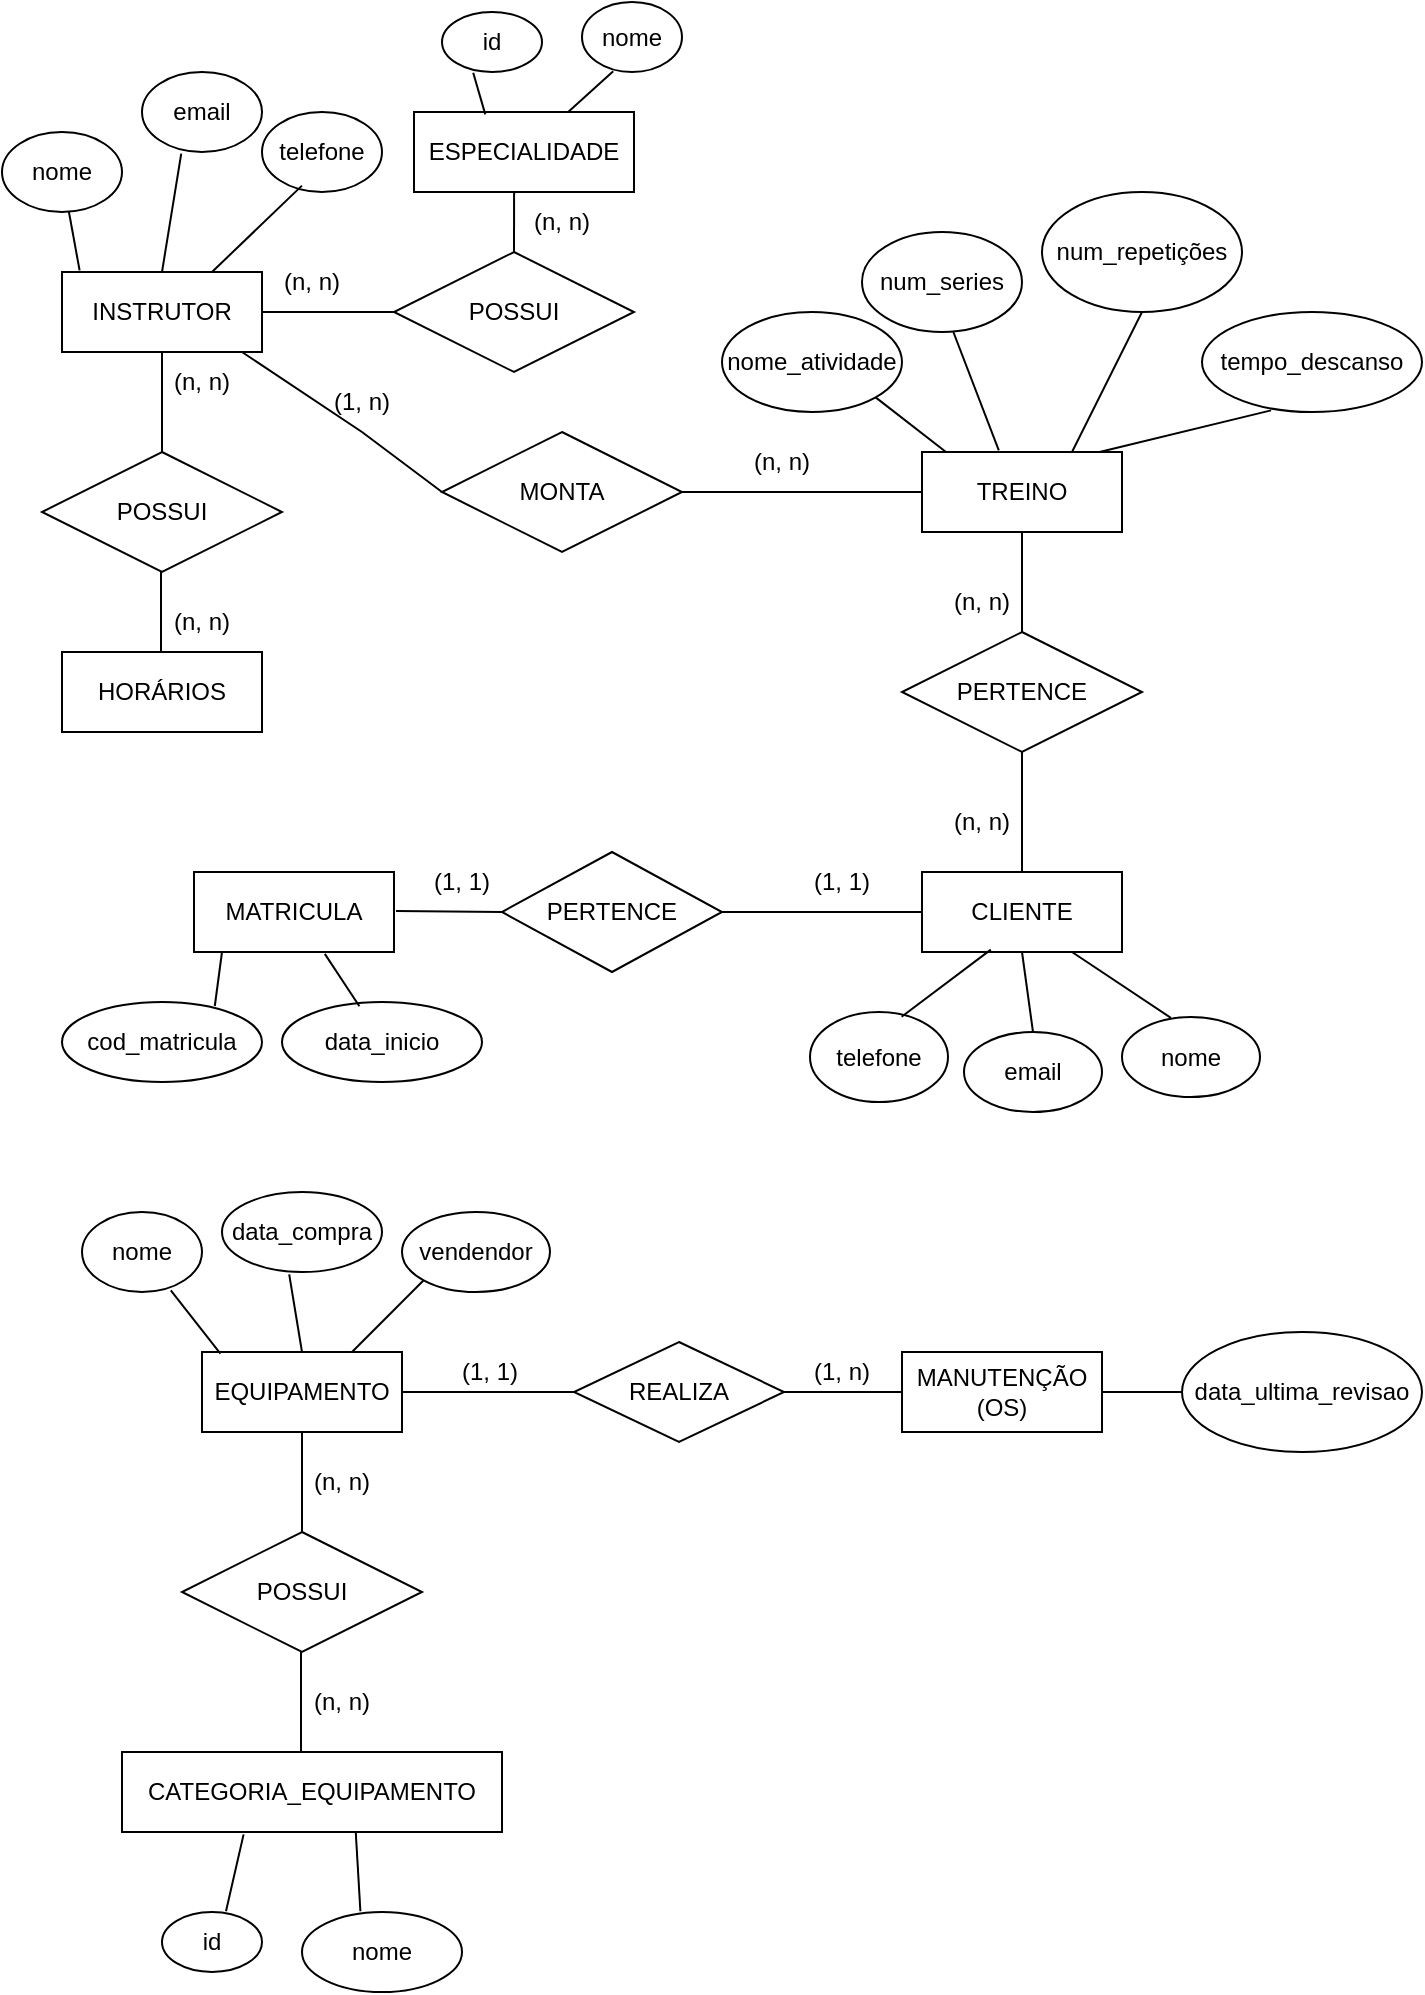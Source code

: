 <mxfile version="23.1.1" type="github">
  <diagram name="Página-1" id="PZbxfM9SncY2pCMzYws2">
    <mxGraphModel dx="743" dy="390" grid="1" gridSize="10" guides="1" tooltips="1" connect="1" arrows="1" fold="1" page="1" pageScale="1" pageWidth="827" pageHeight="1169" math="0" shadow="0">
      <root>
        <mxCell id="0" />
        <mxCell id="1" parent="0" />
        <mxCell id="xPmQs6dkGCCImseQwBen-8" value="INSTRUTOR" style="whiteSpace=wrap;html=1;align=center;" parent="1" vertex="1">
          <mxGeometry x="40" y="140" width="100" height="40" as="geometry" />
        </mxCell>
        <mxCell id="xPmQs6dkGCCImseQwBen-9" value="MATRICULA" style="whiteSpace=wrap;html=1;align=center;" parent="1" vertex="1">
          <mxGeometry x="106" y="440" width="100" height="40" as="geometry" />
        </mxCell>
        <mxCell id="xPmQs6dkGCCImseQwBen-10" value="TREINO" style="whiteSpace=wrap;html=1;align=center;" parent="1" vertex="1">
          <mxGeometry x="470" y="230" width="100" height="40" as="geometry" />
        </mxCell>
        <mxCell id="xPmQs6dkGCCImseQwBen-11" value="EQUIPAMENTO" style="whiteSpace=wrap;html=1;align=center;" parent="1" vertex="1">
          <mxGeometry x="110" y="680" width="100" height="40" as="geometry" />
        </mxCell>
        <mxCell id="xPmQs6dkGCCImseQwBen-12" value="MANUTENÇÃO (OS)" style="whiteSpace=wrap;html=1;align=center;" parent="1" vertex="1">
          <mxGeometry x="460" y="680" width="100" height="40" as="geometry" />
        </mxCell>
        <mxCell id="xPmQs6dkGCCImseQwBen-13" value="CLIENTE" style="whiteSpace=wrap;html=1;align=center;" parent="1" vertex="1">
          <mxGeometry x="470" y="440" width="100" height="40" as="geometry" />
        </mxCell>
        <mxCell id="xPmQs6dkGCCImseQwBen-14" value="nome" style="ellipse;whiteSpace=wrap;html=1;align=center;" parent="1" vertex="1">
          <mxGeometry x="10" y="70" width="60" height="40" as="geometry" />
        </mxCell>
        <mxCell id="xPmQs6dkGCCImseQwBen-19" value="email" style="ellipse;whiteSpace=wrap;html=1;align=center;" parent="1" vertex="1">
          <mxGeometry x="80" y="40" width="60" height="40" as="geometry" />
        </mxCell>
        <mxCell id="xPmQs6dkGCCImseQwBen-20" value="telefone" style="ellipse;whiteSpace=wrap;html=1;align=center;" parent="1" vertex="1">
          <mxGeometry x="140" y="60" width="60" height="40" as="geometry" />
        </mxCell>
        <mxCell id="xPmQs6dkGCCImseQwBen-26" value="" style="endArrow=none;html=1;rounded=0;entryX=0.088;entryY=-0.02;entryDx=0;entryDy=0;entryPerimeter=0;" parent="1" source="xPmQs6dkGCCImseQwBen-14" target="xPmQs6dkGCCImseQwBen-8" edge="1">
          <mxGeometry relative="1" as="geometry">
            <mxPoint x="10" y="90" as="sourcePoint" />
            <mxPoint x="170" y="90" as="targetPoint" />
          </mxGeometry>
        </mxCell>
        <mxCell id="xPmQs6dkGCCImseQwBen-27" value="" style="endArrow=none;html=1;rounded=0;entryX=0.5;entryY=0;entryDx=0;entryDy=0;exitX=0.327;exitY=1.02;exitDx=0;exitDy=0;exitPerimeter=0;" parent="1" source="xPmQs6dkGCCImseQwBen-19" target="xPmQs6dkGCCImseQwBen-8" edge="1">
          <mxGeometry relative="1" as="geometry">
            <mxPoint x="100" y="60" as="sourcePoint" />
            <mxPoint x="124" y="130" as="targetPoint" />
            <Array as="points" />
          </mxGeometry>
        </mxCell>
        <mxCell id="xPmQs6dkGCCImseQwBen-28" value="" style="endArrow=none;html=1;rounded=0;exitX=0.333;exitY=0.92;exitDx=0;exitDy=0;exitPerimeter=0;entryX=0.75;entryY=0;entryDx=0;entryDy=0;" parent="1" source="xPmQs6dkGCCImseQwBen-20" target="xPmQs6dkGCCImseQwBen-8" edge="1">
          <mxGeometry relative="1" as="geometry">
            <mxPoint x="120" y="60" as="sourcePoint" />
            <mxPoint x="140" y="130" as="targetPoint" />
            <Array as="points" />
          </mxGeometry>
        </mxCell>
        <mxCell id="xPmQs6dkGCCImseQwBen-30" value="HORÁRIOS" style="whiteSpace=wrap;html=1;align=center;" parent="1" vertex="1">
          <mxGeometry x="40" y="330" width="100" height="40" as="geometry" />
        </mxCell>
        <mxCell id="xPmQs6dkGCCImseQwBen-31" value="ESPECIALIDADE" style="whiteSpace=wrap;html=1;align=center;" parent="1" vertex="1">
          <mxGeometry x="216" y="60" width="110" height="40" as="geometry" />
        </mxCell>
        <mxCell id="xPmQs6dkGCCImseQwBen-32" value="POSSUI" style="shape=rhombus;perimeter=rhombusPerimeter;whiteSpace=wrap;html=1;align=center;" parent="1" vertex="1">
          <mxGeometry x="30" y="230" width="120" height="60" as="geometry" />
        </mxCell>
        <mxCell id="xPmQs6dkGCCImseQwBen-33" value="POSSUI" style="shape=rhombus;perimeter=rhombusPerimeter;whiteSpace=wrap;html=1;align=center;" parent="1" vertex="1">
          <mxGeometry x="206" y="130" width="120" height="60" as="geometry" />
        </mxCell>
        <mxCell id="xPmQs6dkGCCImseQwBen-35" value="cod_matricula" style="ellipse;whiteSpace=wrap;html=1;align=center;" parent="1" vertex="1">
          <mxGeometry x="40" y="505" width="100" height="40" as="geometry" />
        </mxCell>
        <mxCell id="xPmQs6dkGCCImseQwBen-36" value="nome_atividade" style="ellipse;whiteSpace=wrap;html=1;align=center;" parent="1" vertex="1">
          <mxGeometry x="370" y="160" width="90" height="50" as="geometry" />
        </mxCell>
        <mxCell id="xPmQs6dkGCCImseQwBen-37" value="id" style="ellipse;whiteSpace=wrap;html=1;align=center;" parent="1" vertex="1">
          <mxGeometry x="230" y="10" width="50" height="30" as="geometry" />
        </mxCell>
        <mxCell id="xPmQs6dkGCCImseQwBen-44" value="" style="endArrow=none;html=1;rounded=0;entryX=1;entryY=0.5;entryDx=0;entryDy=0;exitX=0;exitY=0.5;exitDx=0;exitDy=0;" parent="1" source="xPmQs6dkGCCImseQwBen-33" target="xPmQs6dkGCCImseQwBen-8" edge="1">
          <mxGeometry relative="1" as="geometry">
            <mxPoint x="180" y="57" as="sourcePoint" />
            <mxPoint x="140" y="150" as="targetPoint" />
            <Array as="points" />
          </mxGeometry>
        </mxCell>
        <mxCell id="xPmQs6dkGCCImseQwBen-46" value="" style="endArrow=none;html=1;rounded=0;" parent="1" source="xPmQs6dkGCCImseQwBen-8" target="xPmQs6dkGCCImseQwBen-32" edge="1">
          <mxGeometry relative="1" as="geometry">
            <mxPoint x="117.5" y="160" as="sourcePoint" />
            <mxPoint x="62.5" y="253" as="targetPoint" />
            <Array as="points" />
          </mxGeometry>
        </mxCell>
        <mxCell id="xPmQs6dkGCCImseQwBen-47" value="" style="endArrow=none;html=1;rounded=0;" parent="1" edge="1">
          <mxGeometry relative="1" as="geometry">
            <mxPoint x="89.5" y="290" as="sourcePoint" />
            <mxPoint x="89.5" y="330" as="targetPoint" />
            <Array as="points" />
          </mxGeometry>
        </mxCell>
        <mxCell id="xPmQs6dkGCCImseQwBen-50" value="" style="endArrow=none;html=1;rounded=0;entryX=0.5;entryY=0;entryDx=0;entryDy=0;exitX=0.455;exitY=1;exitDx=0;exitDy=0;exitPerimeter=0;" parent="1" source="xPmQs6dkGCCImseQwBen-31" target="xPmQs6dkGCCImseQwBen-33" edge="1">
          <mxGeometry relative="1" as="geometry">
            <mxPoint x="380" y="159.5" as="sourcePoint" />
            <mxPoint x="320" y="159.5" as="targetPoint" />
            <Array as="points" />
          </mxGeometry>
        </mxCell>
        <mxCell id="xPmQs6dkGCCImseQwBen-52" value="MONTA" style="shape=rhombus;perimeter=rhombusPerimeter;whiteSpace=wrap;html=1;align=center;" parent="1" vertex="1">
          <mxGeometry x="230" y="220" width="120" height="60" as="geometry" />
        </mxCell>
        <mxCell id="xPmQs6dkGCCImseQwBen-53" value="" style="endArrow=none;html=1;rounded=0;entryX=1;entryY=1;entryDx=0;entryDy=0;" parent="1" edge="1">
          <mxGeometry relative="1" as="geometry">
            <mxPoint x="230" y="250" as="sourcePoint" />
            <mxPoint x="130" y="180" as="targetPoint" />
            <Array as="points">
              <mxPoint x="230" y="250" />
              <mxPoint x="190" y="220" />
            </Array>
          </mxGeometry>
        </mxCell>
        <mxCell id="xPmQs6dkGCCImseQwBen-55" value="" style="endArrow=none;html=1;rounded=0;entryX=1;entryY=0.5;entryDx=0;entryDy=0;exitX=0;exitY=0.5;exitDx=0;exitDy=0;" parent="1" source="xPmQs6dkGCCImseQwBen-10" target="xPmQs6dkGCCImseQwBen-52" edge="1">
          <mxGeometry relative="1" as="geometry">
            <mxPoint x="380" y="310" as="sourcePoint" />
            <mxPoint x="290" y="270" as="targetPoint" />
            <Array as="points" />
          </mxGeometry>
        </mxCell>
        <mxCell id="xPmQs6dkGCCImseQwBen-56" value="PERTENCE" style="shape=rhombus;perimeter=rhombusPerimeter;whiteSpace=wrap;html=1;align=center;" parent="1" vertex="1">
          <mxGeometry x="460" y="320" width="120" height="60" as="geometry" />
        </mxCell>
        <mxCell id="xPmQs6dkGCCImseQwBen-57" value="" style="endArrow=none;html=1;rounded=0;entryX=1;entryY=0.5;entryDx=0;entryDy=0;" parent="1" edge="1">
          <mxGeometry relative="1" as="geometry">
            <mxPoint x="520" y="440" as="sourcePoint" />
            <mxPoint x="520" y="380" as="targetPoint" />
            <Array as="points" />
          </mxGeometry>
        </mxCell>
        <mxCell id="xPmQs6dkGCCImseQwBen-59" value="" style="endArrow=none;html=1;rounded=0;entryX=0.5;entryY=1;entryDx=0;entryDy=0;exitX=0.5;exitY=0;exitDx=0;exitDy=0;" parent="1" source="xPmQs6dkGCCImseQwBen-56" target="xPmQs6dkGCCImseQwBen-10" edge="1">
          <mxGeometry relative="1" as="geometry">
            <mxPoint x="473.5" y="330" as="sourcePoint" />
            <mxPoint x="473.5" y="270" as="targetPoint" />
            <Array as="points" />
          </mxGeometry>
        </mxCell>
        <mxCell id="xPmQs6dkGCCImseQwBen-60" value="PERTENCE" style="shape=rhombus;perimeter=rhombusPerimeter;whiteSpace=wrap;html=1;align=center;" parent="1" vertex="1">
          <mxGeometry x="260" y="430" width="110" height="60" as="geometry" />
        </mxCell>
        <mxCell id="xPmQs6dkGCCImseQwBen-61" value="" style="endArrow=none;html=1;rounded=0;exitX=0;exitY=0.5;exitDx=0;exitDy=0;entryX=1;entryY=0.5;entryDx=0;entryDy=0;" parent="1" source="xPmQs6dkGCCImseQwBen-13" target="xPmQs6dkGCCImseQwBen-60" edge="1">
          <mxGeometry relative="1" as="geometry">
            <mxPoint x="423" y="460" as="sourcePoint" />
            <mxPoint x="370" y="460" as="targetPoint" />
            <Array as="points" />
          </mxGeometry>
        </mxCell>
        <mxCell id="xPmQs6dkGCCImseQwBen-63" value="" style="endArrow=none;html=1;rounded=0;" parent="1" edge="1">
          <mxGeometry relative="1" as="geometry">
            <mxPoint x="260" y="460" as="sourcePoint" />
            <mxPoint x="207" y="459.5" as="targetPoint" />
            <Array as="points" />
          </mxGeometry>
        </mxCell>
        <mxCell id="xPmQs6dkGCCImseQwBen-65" value="num_series" style="ellipse;whiteSpace=wrap;html=1;align=center;" parent="1" vertex="1">
          <mxGeometry x="440" y="120" width="80" height="50" as="geometry" />
        </mxCell>
        <mxCell id="xPmQs6dkGCCImseQwBen-66" value="num_repetições" style="ellipse;whiteSpace=wrap;html=1;align=center;" parent="1" vertex="1">
          <mxGeometry x="530" y="100" width="100" height="60" as="geometry" />
        </mxCell>
        <mxCell id="xPmQs6dkGCCImseQwBen-67" value="tempo_descanso" style="ellipse;whiteSpace=wrap;html=1;align=center;" parent="1" vertex="1">
          <mxGeometry x="610" y="160" width="110" height="50" as="geometry" />
        </mxCell>
        <mxCell id="xPmQs6dkGCCImseQwBen-68" value="" style="endArrow=none;html=1;rounded=0;exitX=0.5;exitY=1;exitDx=0;exitDy=0;entryX=0.75;entryY=0;entryDx=0;entryDy=0;" parent="1" source="xPmQs6dkGCCImseQwBen-66" target="xPmQs6dkGCCImseQwBen-10" edge="1">
          <mxGeometry relative="1" as="geometry">
            <mxPoint x="550" y="160" as="sourcePoint" />
            <mxPoint x="550" y="230" as="targetPoint" />
            <Array as="points" />
          </mxGeometry>
        </mxCell>
        <mxCell id="xPmQs6dkGCCImseQwBen-69" value="" style="endArrow=none;html=1;rounded=0;exitX=0.314;exitY=0.984;exitDx=0;exitDy=0;entryX=0.888;entryY=0;entryDx=0;entryDy=0;entryPerimeter=0;exitPerimeter=0;" parent="1" source="xPmQs6dkGCCImseQwBen-67" target="xPmQs6dkGCCImseQwBen-10" edge="1">
          <mxGeometry relative="1" as="geometry">
            <mxPoint x="595" y="165" as="sourcePoint" />
            <mxPoint x="590" y="255" as="targetPoint" />
            <Array as="points" />
          </mxGeometry>
        </mxCell>
        <mxCell id="xPmQs6dkGCCImseQwBen-70" value="" style="endArrow=none;html=1;rounded=0;entryX=0.384;entryY=-0.02;entryDx=0;entryDy=0;exitX=0.571;exitY=1;exitDx=0;exitDy=0;entryPerimeter=0;exitPerimeter=0;" parent="1" source="xPmQs6dkGCCImseQwBen-65" target="xPmQs6dkGCCImseQwBen-10" edge="1">
          <mxGeometry relative="1" as="geometry">
            <mxPoint x="485" y="140" as="sourcePoint" />
            <mxPoint x="480" y="230" as="targetPoint" />
            <Array as="points" />
          </mxGeometry>
        </mxCell>
        <mxCell id="xPmQs6dkGCCImseQwBen-71" value="" style="endArrow=none;html=1;rounded=0;exitX=1;exitY=1;exitDx=0;exitDy=0;entryX=0.12;entryY=0;entryDx=0;entryDy=0;entryPerimeter=0;" parent="1" source="xPmQs6dkGCCImseQwBen-36" target="xPmQs6dkGCCImseQwBen-10" edge="1">
          <mxGeometry relative="1" as="geometry">
            <mxPoint x="440" y="180" as="sourcePoint" />
            <mxPoint x="480" y="230" as="targetPoint" />
            <Array as="points" />
          </mxGeometry>
        </mxCell>
        <mxCell id="xPmQs6dkGCCImseQwBen-72" value="nome" style="ellipse;whiteSpace=wrap;html=1;align=center;" parent="1" vertex="1">
          <mxGeometry x="570" y="512.5" width="69" height="40" as="geometry" />
        </mxCell>
        <mxCell id="xPmQs6dkGCCImseQwBen-73" value="email" style="ellipse;whiteSpace=wrap;html=1;align=center;" parent="1" vertex="1">
          <mxGeometry x="491" y="520" width="69" height="40" as="geometry" />
        </mxCell>
        <mxCell id="xPmQs6dkGCCImseQwBen-74" value="telefone" style="ellipse;whiteSpace=wrap;html=1;align=center;" parent="1" vertex="1">
          <mxGeometry x="414" y="510" width="69" height="45" as="geometry" />
        </mxCell>
        <mxCell id="xPmQs6dkGCCImseQwBen-76" value="" style="endArrow=none;html=1;rounded=0;exitX=0.354;exitY=0.01;exitDx=0;exitDy=0;exitPerimeter=0;entryX=0.75;entryY=1;entryDx=0;entryDy=0;" parent="1" source="xPmQs6dkGCCImseQwBen-72" target="xPmQs6dkGCCImseQwBen-13" edge="1">
          <mxGeometry relative="1" as="geometry">
            <mxPoint x="610" y="540" as="sourcePoint" />
            <mxPoint x="550" y="480" as="targetPoint" />
            <Array as="points" />
          </mxGeometry>
        </mxCell>
        <mxCell id="xPmQs6dkGCCImseQwBen-77" value="" style="endArrow=none;html=1;rounded=0;exitX=0.664;exitY=0.053;exitDx=0;exitDy=0;exitPerimeter=0;entryX=0.344;entryY=0.97;entryDx=0;entryDy=0;entryPerimeter=0;" parent="1" source="xPmQs6dkGCCImseQwBen-74" target="xPmQs6dkGCCImseQwBen-13" edge="1">
          <mxGeometry relative="1" as="geometry">
            <mxPoint x="440" y="540" as="sourcePoint" />
            <mxPoint x="486" y="480" as="targetPoint" />
            <Array as="points" />
          </mxGeometry>
        </mxCell>
        <mxCell id="xPmQs6dkGCCImseQwBen-78" value="" style="endArrow=none;html=1;rounded=0;entryX=0.764;entryY=0.05;entryDx=0;entryDy=0;entryPerimeter=0;" parent="1" target="xPmQs6dkGCCImseQwBen-35" edge="1">
          <mxGeometry relative="1" as="geometry">
            <mxPoint x="120" y="480" as="sourcePoint" />
            <mxPoint x="120" y="520" as="targetPoint" />
            <Array as="points" />
          </mxGeometry>
        </mxCell>
        <mxCell id="xPmQs6dkGCCImseQwBen-79" value="" style="endArrow=none;html=1;rounded=0;exitX=0.312;exitY=1.013;exitDx=0;exitDy=0;entryX=0.324;entryY=0.03;entryDx=0;entryDy=0;entryPerimeter=0;exitPerimeter=0;" parent="1" source="xPmQs6dkGCCImseQwBen-37" target="xPmQs6dkGCCImseQwBen-31" edge="1">
          <mxGeometry relative="1" as="geometry">
            <mxPoint x="312.5" y="38.5" as="sourcePoint" />
            <mxPoint x="267.5" y="81.5" as="targetPoint" />
            <Array as="points" />
          </mxGeometry>
        </mxCell>
        <mxCell id="xPmQs6dkGCCImseQwBen-80" value="nome" style="ellipse;whiteSpace=wrap;html=1;align=center;" parent="1" vertex="1">
          <mxGeometry x="300" y="5" width="50" height="35" as="geometry" />
        </mxCell>
        <mxCell id="xPmQs6dkGCCImseQwBen-83" value="" style="endArrow=none;html=1;rounded=0;exitX=0.312;exitY=0.989;exitDx=0;exitDy=0;exitPerimeter=0;" parent="1" source="xPmQs6dkGCCImseQwBen-80" target="xPmQs6dkGCCImseQwBen-31" edge="1">
          <mxGeometry relative="1" as="geometry">
            <mxPoint x="332" y="40" as="sourcePoint" />
            <mxPoint x="350" y="99" as="targetPoint" />
            <Array as="points" />
          </mxGeometry>
        </mxCell>
        <mxCell id="xPmQs6dkGCCImseQwBen-85" value="" style="endArrow=none;html=1;rounded=0;exitX=0.5;exitY=0;exitDx=0;exitDy=0;entryX=0.5;entryY=1;entryDx=0;entryDy=0;" parent="1" source="xPmQs6dkGCCImseQwBen-73" target="xPmQs6dkGCCImseQwBen-13" edge="1">
          <mxGeometry relative="1" as="geometry">
            <mxPoint x="569" y="540" as="sourcePoint" />
            <mxPoint x="510" y="480" as="targetPoint" />
            <Array as="points" />
          </mxGeometry>
        </mxCell>
        <mxCell id="xPmQs6dkGCCImseQwBen-86" value="nome" style="ellipse;whiteSpace=wrap;html=1;align=center;" parent="1" vertex="1">
          <mxGeometry x="50" y="610" width="60" height="40" as="geometry" />
        </mxCell>
        <mxCell id="xPmQs6dkGCCImseQwBen-87" value="CATEGORIA_EQUIPAMENTO" style="whiteSpace=wrap;html=1;align=center;" parent="1" vertex="1">
          <mxGeometry x="70" y="880" width="190" height="40" as="geometry" />
        </mxCell>
        <mxCell id="xPmQs6dkGCCImseQwBen-88" value="data_compra" style="ellipse;whiteSpace=wrap;html=1;align=center;" parent="1" vertex="1">
          <mxGeometry x="120" y="600" width="80" height="40" as="geometry" />
        </mxCell>
        <mxCell id="xPmQs6dkGCCImseQwBen-89" value="vendendor" style="ellipse;whiteSpace=wrap;html=1;align=center;" parent="1" vertex="1">
          <mxGeometry x="210" y="610" width="74" height="40" as="geometry" />
        </mxCell>
        <mxCell id="xPmQs6dkGCCImseQwBen-90" value="" style="endArrow=none;html=1;rounded=0;entryX=0.5;entryY=0;entryDx=0;entryDy=0;exitX=0.42;exitY=1.03;exitDx=0;exitDy=0;exitPerimeter=0;" parent="1" source="xPmQs6dkGCCImseQwBen-88" target="xPmQs6dkGCCImseQwBen-11" edge="1">
          <mxGeometry relative="1" as="geometry">
            <mxPoint x="172" y="640" as="sourcePoint" />
            <mxPoint x="168" y="667" as="targetPoint" />
            <Array as="points" />
          </mxGeometry>
        </mxCell>
        <mxCell id="xPmQs6dkGCCImseQwBen-91" value="" style="endArrow=none;html=1;rounded=0;entryX=0.75;entryY=0;entryDx=0;entryDy=0;exitX=0;exitY=1;exitDx=0;exitDy=0;" parent="1" source="xPmQs6dkGCCImseQwBen-89" target="xPmQs6dkGCCImseQwBen-11" edge="1">
          <mxGeometry relative="1" as="geometry">
            <mxPoint x="200" y="650" as="sourcePoint" />
            <mxPoint x="206" y="719" as="targetPoint" />
            <Array as="points" />
          </mxGeometry>
        </mxCell>
        <mxCell id="xPmQs6dkGCCImseQwBen-92" value="" style="endArrow=none;html=1;rounded=0;entryX=0.092;entryY=0.02;entryDx=0;entryDy=0;entryPerimeter=0;exitX=0.74;exitY=0.98;exitDx=0;exitDy=0;exitPerimeter=0;" parent="1" source="xPmQs6dkGCCImseQwBen-86" target="xPmQs6dkGCCImseQwBen-11" edge="1">
          <mxGeometry relative="1" as="geometry">
            <mxPoint x="80" y="640" as="sourcePoint" />
            <mxPoint x="86" y="709" as="targetPoint" />
            <Array as="points" />
          </mxGeometry>
        </mxCell>
        <mxCell id="xPmQs6dkGCCImseQwBen-93" value="POSSUI" style="shape=rhombus;perimeter=rhombusPerimeter;whiteSpace=wrap;html=1;align=center;" parent="1" vertex="1">
          <mxGeometry x="100" y="770" width="120" height="60" as="geometry" />
        </mxCell>
        <mxCell id="xPmQs6dkGCCImseQwBen-94" value="" style="endArrow=none;html=1;rounded=0;entryX=0.5;entryY=0;entryDx=0;entryDy=0;exitX=0.5;exitY=1;exitDx=0;exitDy=0;" parent="1" source="xPmQs6dkGCCImseQwBen-11" target="xPmQs6dkGCCImseQwBen-93" edge="1">
          <mxGeometry relative="1" as="geometry">
            <mxPoint x="170" y="724" as="sourcePoint" />
            <mxPoint x="152" y="760" as="targetPoint" />
            <Array as="points" />
          </mxGeometry>
        </mxCell>
        <mxCell id="xPmQs6dkGCCImseQwBen-95" value="" style="endArrow=none;html=1;rounded=0;entryX=0.5;entryY=0;entryDx=0;entryDy=0;exitX=0.5;exitY=1;exitDx=0;exitDy=0;" parent="1" edge="1">
          <mxGeometry relative="1" as="geometry">
            <mxPoint x="159.5" y="830" as="sourcePoint" />
            <mxPoint x="159.5" y="880" as="targetPoint" />
            <Array as="points" />
          </mxGeometry>
        </mxCell>
        <mxCell id="xPmQs6dkGCCImseQwBen-96" value="id" style="ellipse;whiteSpace=wrap;html=1;align=center;" parent="1" vertex="1">
          <mxGeometry x="90" y="960" width="50" height="30" as="geometry" />
        </mxCell>
        <mxCell id="xPmQs6dkGCCImseQwBen-97" value="nome" style="ellipse;whiteSpace=wrap;html=1;align=center;" parent="1" vertex="1">
          <mxGeometry x="160" y="960" width="80" height="40" as="geometry" />
        </mxCell>
        <mxCell id="xPmQs6dkGCCImseQwBen-98" value="" style="endArrow=none;html=1;rounded=0;entryX=0.64;entryY=-0.013;entryDx=0;entryDy=0;exitX=0.32;exitY=1.03;exitDx=0;exitDy=0;exitPerimeter=0;entryPerimeter=0;" parent="1" source="xPmQs6dkGCCImseQwBen-87" target="xPmQs6dkGCCImseQwBen-96" edge="1">
          <mxGeometry relative="1" as="geometry">
            <mxPoint x="150" y="924" as="sourcePoint" />
            <mxPoint x="114" y="960" as="targetPoint" />
            <Array as="points" />
          </mxGeometry>
        </mxCell>
        <mxCell id="xPmQs6dkGCCImseQwBen-99" value="" style="endArrow=none;html=1;rounded=0;exitX=0.615;exitY=0.99;exitDx=0;exitDy=0;exitPerimeter=0;entryX=0.365;entryY=-0.01;entryDx=0;entryDy=0;entryPerimeter=0;" parent="1" source="xPmQs6dkGCCImseQwBen-87" target="xPmQs6dkGCCImseQwBen-97" edge="1">
          <mxGeometry relative="1" as="geometry">
            <mxPoint x="200" y="920" as="sourcePoint" />
            <mxPoint x="200" y="960" as="targetPoint" />
            <Array as="points" />
          </mxGeometry>
        </mxCell>
        <mxCell id="xPmQs6dkGCCImseQwBen-100" value="data_ultima_revisao" style="ellipse;whiteSpace=wrap;html=1;align=center;" parent="1" vertex="1">
          <mxGeometry x="600" y="670" width="120" height="60" as="geometry" />
        </mxCell>
        <mxCell id="xPmQs6dkGCCImseQwBen-101" value="" style="endArrow=none;html=1;rounded=0;exitX=1;exitY=0.5;exitDx=0;exitDy=0;entryX=0;entryY=0.5;entryDx=0;entryDy=0;" parent="1" source="xPmQs6dkGCCImseQwBen-12" target="xPmQs6dkGCCImseQwBen-100" edge="1">
          <mxGeometry relative="1" as="geometry">
            <mxPoint x="530" y="770" as="sourcePoint" />
            <mxPoint x="532" y="810" as="targetPoint" />
            <Array as="points" />
          </mxGeometry>
        </mxCell>
        <mxCell id="xPmQs6dkGCCImseQwBen-102" value="REALIZA" style="shape=rhombus;perimeter=rhombusPerimeter;whiteSpace=wrap;html=1;align=center;" parent="1" vertex="1">
          <mxGeometry x="296" y="675" width="105" height="50" as="geometry" />
        </mxCell>
        <mxCell id="xPmQs6dkGCCImseQwBen-103" value="" style="endArrow=none;html=1;rounded=0;entryX=0;entryY=0.5;entryDx=0;entryDy=0;exitX=1;exitY=0.5;exitDx=0;exitDy=0;" parent="1" source="xPmQs6dkGCCImseQwBen-102" target="xPmQs6dkGCCImseQwBen-12" edge="1">
          <mxGeometry relative="1" as="geometry">
            <mxPoint x="400" y="700" as="sourcePoint" />
            <mxPoint x="441" y="699.5" as="targetPoint" />
            <Array as="points" />
          </mxGeometry>
        </mxCell>
        <mxCell id="xPmQs6dkGCCImseQwBen-104" value="" style="endArrow=none;html=1;rounded=0;entryX=0;entryY=0.5;entryDx=0;entryDy=0;exitX=1;exitY=0.5;exitDx=0;exitDy=0;" parent="1" source="xPmQs6dkGCCImseQwBen-11" target="xPmQs6dkGCCImseQwBen-102" edge="1">
          <mxGeometry relative="1" as="geometry">
            <mxPoint x="236.5" y="699.5" as="sourcePoint" />
            <mxPoint x="295.5" y="699.5" as="targetPoint" />
            <Array as="points" />
          </mxGeometry>
        </mxCell>
        <mxCell id="Otpv8TJiVxTKEcu3kqkm-50" value="(n, n)" style="text;html=1;strokeColor=none;fillColor=none;align=center;verticalAlign=middle;whiteSpace=wrap;rounded=0;" vertex="1" parent="1">
          <mxGeometry x="80" y="180" width="60" height="30" as="geometry" />
        </mxCell>
        <mxCell id="Otpv8TJiVxTKEcu3kqkm-51" value="(n, n)" style="text;html=1;strokeColor=none;fillColor=none;align=center;verticalAlign=middle;whiteSpace=wrap;rounded=0;" vertex="1" parent="1">
          <mxGeometry x="80" y="300" width="60" height="30" as="geometry" />
        </mxCell>
        <mxCell id="Otpv8TJiVxTKEcu3kqkm-52" value="(n, n)" style="text;html=1;strokeColor=none;fillColor=none;align=center;verticalAlign=middle;whiteSpace=wrap;rounded=0;" vertex="1" parent="1">
          <mxGeometry x="135" y="130" width="60" height="30" as="geometry" />
        </mxCell>
        <mxCell id="Otpv8TJiVxTKEcu3kqkm-53" value="(n, n)" style="text;html=1;strokeColor=none;fillColor=none;align=center;verticalAlign=middle;whiteSpace=wrap;rounded=0;" vertex="1" parent="1">
          <mxGeometry x="260" y="100" width="60" height="30" as="geometry" />
        </mxCell>
        <mxCell id="Otpv8TJiVxTKEcu3kqkm-54" value="(1, n)" style="text;html=1;strokeColor=none;fillColor=none;align=center;verticalAlign=middle;whiteSpace=wrap;rounded=0;" vertex="1" parent="1">
          <mxGeometry x="160" y="190" width="60" height="30" as="geometry" />
        </mxCell>
        <mxCell id="Otpv8TJiVxTKEcu3kqkm-55" value="(n, n)" style="text;html=1;strokeColor=none;fillColor=none;align=center;verticalAlign=middle;whiteSpace=wrap;rounded=0;" vertex="1" parent="1">
          <mxGeometry x="370" y="220" width="60" height="30" as="geometry" />
        </mxCell>
        <mxCell id="Otpv8TJiVxTKEcu3kqkm-56" value="(n, n)" style="text;html=1;strokeColor=none;fillColor=none;align=center;verticalAlign=middle;whiteSpace=wrap;rounded=0;" vertex="1" parent="1">
          <mxGeometry x="470" y="290" width="60" height="30" as="geometry" />
        </mxCell>
        <mxCell id="Otpv8TJiVxTKEcu3kqkm-57" value="(n, n)" style="text;html=1;strokeColor=none;fillColor=none;align=center;verticalAlign=middle;whiteSpace=wrap;rounded=0;" vertex="1" parent="1">
          <mxGeometry x="470" y="400" width="60" height="30" as="geometry" />
        </mxCell>
        <mxCell id="Otpv8TJiVxTKEcu3kqkm-58" value="(1, 1)" style="text;html=1;strokeColor=none;fillColor=none;align=center;verticalAlign=middle;whiteSpace=wrap;rounded=0;" vertex="1" parent="1">
          <mxGeometry x="400" y="430" width="60" height="30" as="geometry" />
        </mxCell>
        <mxCell id="Otpv8TJiVxTKEcu3kqkm-59" value="(1, 1)" style="text;html=1;strokeColor=none;fillColor=none;align=center;verticalAlign=middle;whiteSpace=wrap;rounded=0;" vertex="1" parent="1">
          <mxGeometry x="210" y="430" width="60" height="30" as="geometry" />
        </mxCell>
        <mxCell id="Otpv8TJiVxTKEcu3kqkm-60" value="(1, 1)" style="text;html=1;strokeColor=none;fillColor=none;align=center;verticalAlign=middle;whiteSpace=wrap;rounded=0;" vertex="1" parent="1">
          <mxGeometry x="224" y="675" width="60" height="30" as="geometry" />
        </mxCell>
        <mxCell id="Otpv8TJiVxTKEcu3kqkm-61" value="(1, n)" style="text;html=1;strokeColor=none;fillColor=none;align=center;verticalAlign=middle;whiteSpace=wrap;rounded=0;" vertex="1" parent="1">
          <mxGeometry x="400" y="675" width="60" height="30" as="geometry" />
        </mxCell>
        <mxCell id="Otpv8TJiVxTKEcu3kqkm-62" value="(n, n)" style="text;html=1;strokeColor=none;fillColor=none;align=center;verticalAlign=middle;whiteSpace=wrap;rounded=0;" vertex="1" parent="1">
          <mxGeometry x="150" y="730" width="60" height="30" as="geometry" />
        </mxCell>
        <mxCell id="Otpv8TJiVxTKEcu3kqkm-63" value="(n, n)" style="text;html=1;strokeColor=none;fillColor=none;align=center;verticalAlign=middle;whiteSpace=wrap;rounded=0;" vertex="1" parent="1">
          <mxGeometry x="150" y="840" width="60" height="30" as="geometry" />
        </mxCell>
        <mxCell id="Otpv8TJiVxTKEcu3kqkm-64" value="data_inicio" style="ellipse;whiteSpace=wrap;html=1;align=center;" vertex="1" parent="1">
          <mxGeometry x="150" y="505" width="100" height="40" as="geometry" />
        </mxCell>
        <mxCell id="Otpv8TJiVxTKEcu3kqkm-65" value="" style="endArrow=none;html=1;rounded=0;entryX=0.387;entryY=0.054;entryDx=0;entryDy=0;entryPerimeter=0;exitX=0.654;exitY=1.023;exitDx=0;exitDy=0;exitPerimeter=0;" edge="1" parent="1" source="xPmQs6dkGCCImseQwBen-9" target="Otpv8TJiVxTKEcu3kqkm-64">
          <mxGeometry relative="1" as="geometry">
            <mxPoint x="163" y="490" as="sourcePoint" />
            <mxPoint x="159" y="517" as="targetPoint" />
            <Array as="points" />
          </mxGeometry>
        </mxCell>
      </root>
    </mxGraphModel>
  </diagram>
</mxfile>
